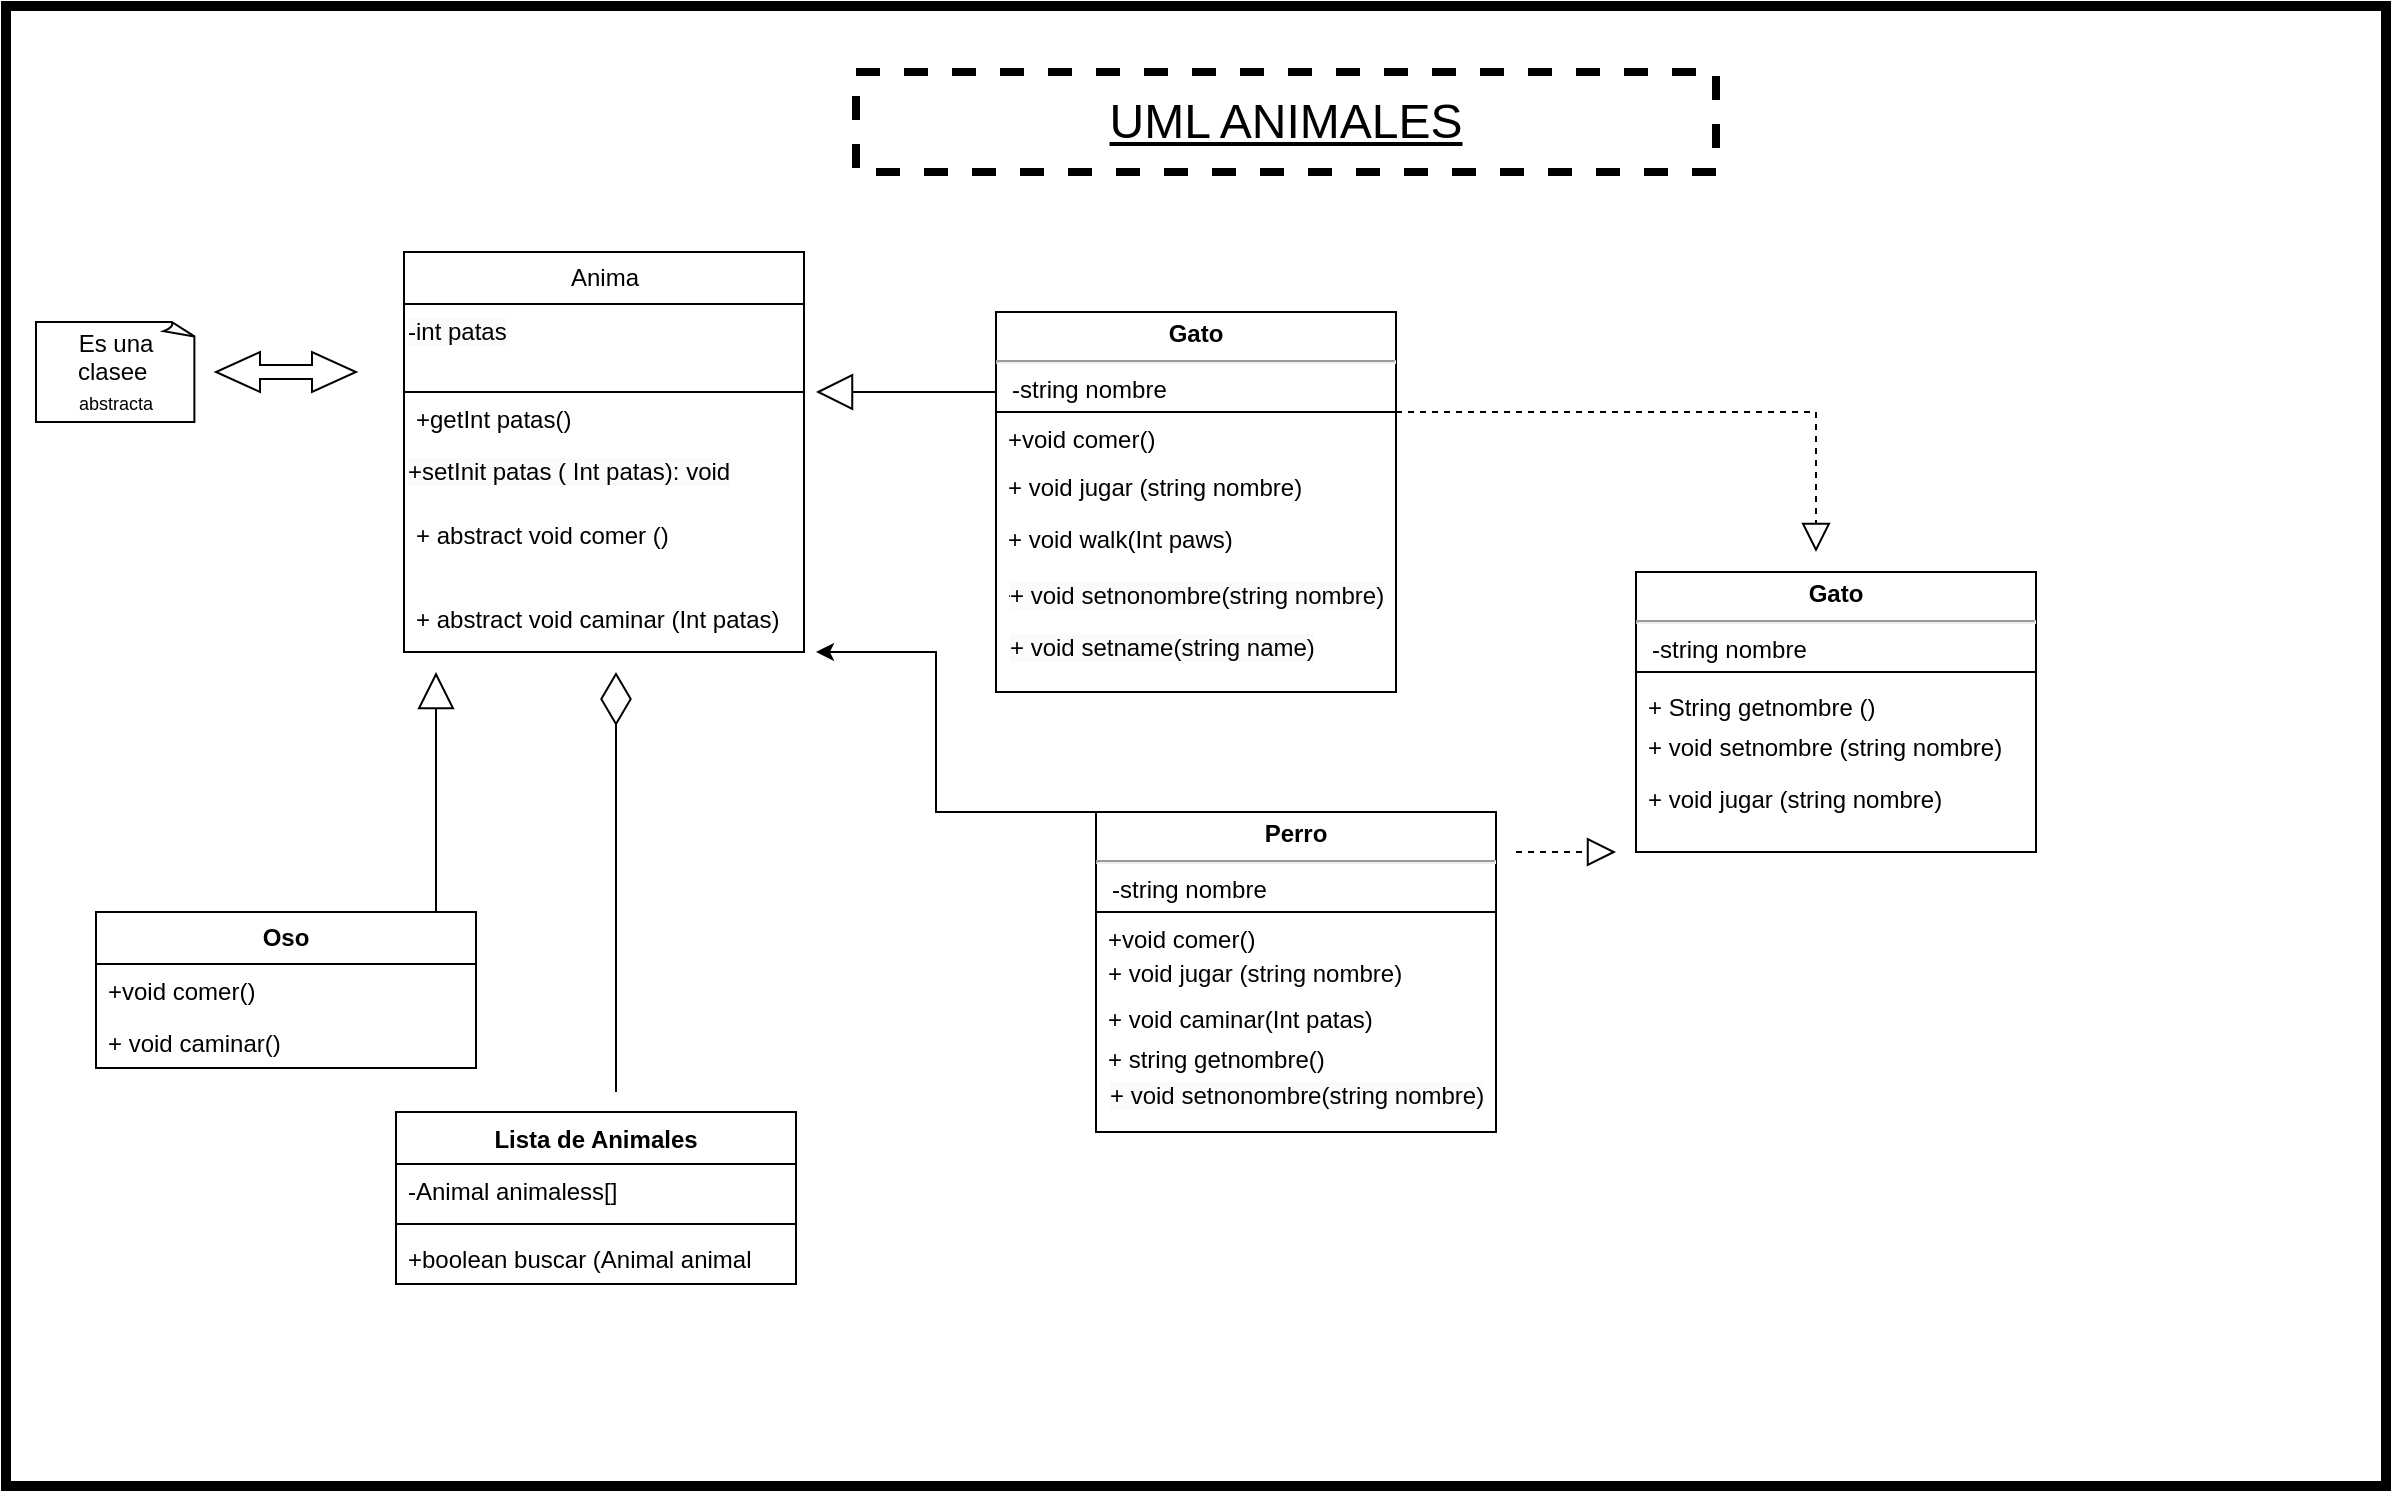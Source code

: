 <mxfile version="21.1.4" type="google">
  <diagram name="Página-1" id="Xd9yY2hYrN-TfIBn7hZ6">
    <mxGraphModel grid="1" page="1" gridSize="10" guides="1" tooltips="1" connect="1" arrows="1" fold="1" pageScale="1" pageWidth="1169" pageHeight="827" math="0" shadow="0">
      <root>
        <mxCell id="0" />
        <mxCell id="1" parent="0" />
        <mxCell id="dkPIhI43n5dkKWWPKZW5-111" value="" style="html=1;whiteSpace=wrap;strokeWidth=5;" vertex="1" parent="1">
          <mxGeometry x="15" y="77" width="1190" height="740" as="geometry" />
        </mxCell>
        <mxCell id="dkPIhI43n5dkKWWPKZW5-5" value="Anima" style="swimlane;fontStyle=0;childLayout=stackLayout;horizontal=1;startSize=26;fillColor=none;horizontalStack=0;resizeParent=1;resizeParentMax=0;resizeLast=0;collapsible=1;marginBottom=0;html=1;" vertex="1" parent="1">
          <mxGeometry x="214" y="200" width="200" height="200" as="geometry" />
        </mxCell>
        <mxCell id="dkPIhI43n5dkKWWPKZW5-20" value="&lt;span style=&quot;color: rgb(0, 0, 0); font-family: Helvetica; font-size: 12px; font-style: normal; font-variant-ligatures: normal; font-variant-caps: normal; font-weight: 400; letter-spacing: normal; orphans: 2; text-align: left; text-indent: 0px; text-transform: none; widows: 2; word-spacing: 0px; -webkit-text-stroke-width: 0px; background-color: rgb(251, 251, 251); text-decoration-thickness: initial; text-decoration-style: initial; text-decoration-color: initial; float: none; display: inline !important;&quot;&gt;-int patas&lt;/span&gt;" style="text;whiteSpace=wrap;html=1;" vertex="1" parent="dkPIhI43n5dkKWWPKZW5-5">
          <mxGeometry y="26" width="200" height="14" as="geometry" />
        </mxCell>
        <mxCell id="dkPIhI43n5dkKWWPKZW5-15" value="" style="shape=table;startSize=10;container=1;collapsible=1;childLayout=tableLayout;fixedRows=1;rowLines=0;fontStyle=0;align=center;resizeLast=1;strokeColor=none;fillColor=none;collapsible=0;" vertex="1" parent="dkPIhI43n5dkKWWPKZW5-5">
          <mxGeometry y="40" width="200" height="30" as="geometry" />
        </mxCell>
        <mxCell id="dkPIhI43n5dkKWWPKZW5-16" value="" style="shape=tableRow;horizontal=0;startSize=0;swimlaneHead=0;swimlaneBody=0;fillColor=none;collapsible=0;dropTarget=0;points=[[0,0.5],[1,0.5]];portConstraint=eastwest;top=0;left=0;right=0;bottom=1;" vertex="1" parent="dkPIhI43n5dkKWWPKZW5-15">
          <mxGeometry y="10" width="200" height="20" as="geometry" />
        </mxCell>
        <mxCell id="dkPIhI43n5dkKWWPKZW5-17" value="" style="shape=partialRectangle;connectable=0;fillColor=none;top=0;left=0;bottom=0;right=0;fontStyle=1;overflow=hidden;whiteSpace=wrap;html=1;" vertex="1" parent="dkPIhI43n5dkKWWPKZW5-16">
          <mxGeometry width="30" height="20" as="geometry">
            <mxRectangle width="30" height="20" as="alternateBounds" />
          </mxGeometry>
        </mxCell>
        <mxCell id="dkPIhI43n5dkKWWPKZW5-18" value="" style="shape=partialRectangle;connectable=0;fillColor=none;top=0;left=0;bottom=0;right=0;align=left;spacingLeft=6;fontStyle=5;overflow=hidden;whiteSpace=wrap;html=1;" vertex="1" parent="dkPIhI43n5dkKWWPKZW5-16">
          <mxGeometry x="30" width="170" height="20" as="geometry">
            <mxRectangle width="170" height="20" as="alternateBounds" />
          </mxGeometry>
        </mxCell>
        <mxCell id="dkPIhI43n5dkKWWPKZW5-7" value="+getInt patas()&lt;br&gt;" style="text;strokeColor=none;fillColor=none;align=left;verticalAlign=top;spacingLeft=4;spacingRight=4;overflow=hidden;rotatable=0;points=[[0,0.5],[1,0.5]];portConstraint=eastwest;whiteSpace=wrap;html=1;" vertex="1" parent="dkPIhI43n5dkKWWPKZW5-5">
          <mxGeometry y="70" width="200" height="26" as="geometry" />
        </mxCell>
        <mxCell id="dkPIhI43n5dkKWWPKZW5-14" value="&lt;span style=&quot;color: rgb(0, 0, 0); font-family: Helvetica; font-size: 12px; font-style: normal; font-variant-ligatures: normal; font-variant-caps: normal; font-weight: 400; letter-spacing: normal; orphans: 2; text-align: left; text-indent: 0px; text-transform: none; widows: 2; word-spacing: 0px; -webkit-text-stroke-width: 0px; background-color: rgb(251, 251, 251); text-decoration-thickness: initial; text-decoration-style: initial; text-decoration-color: initial; float: none; display: inline !important;&quot;&gt;+setInit patas ( Int patas): void&lt;/span&gt;" style="text;whiteSpace=wrap;html=1;" vertex="1" parent="dkPIhI43n5dkKWWPKZW5-5">
          <mxGeometry y="96" width="200" height="32" as="geometry" />
        </mxCell>
        <mxCell id="dkPIhI43n5dkKWWPKZW5-19" value="+ abstract void comer ()" style="text;strokeColor=none;fillColor=none;align=left;verticalAlign=top;spacingLeft=4;spacingRight=4;overflow=hidden;rotatable=0;points=[[0,0.5],[1,0.5]];portConstraint=eastwest;whiteSpace=wrap;html=1;" vertex="1" parent="dkPIhI43n5dkKWWPKZW5-5">
          <mxGeometry y="128" width="200" height="42" as="geometry" />
        </mxCell>
        <mxCell id="dkPIhI43n5dkKWWPKZW5-8" value="+ abstract void caminar (Int patas)" style="text;strokeColor=none;fillColor=none;align=left;verticalAlign=top;spacingLeft=4;spacingRight=4;overflow=hidden;rotatable=0;points=[[0,0.5],[1,0.5]];portConstraint=eastwest;whiteSpace=wrap;html=1;" vertex="1" parent="dkPIhI43n5dkKWWPKZW5-5">
          <mxGeometry y="170" width="200" height="30" as="geometry" />
        </mxCell>
        <mxCell id="dkPIhI43n5dkKWWPKZW5-26" value="Es una clasee&amp;nbsp;&lt;br style=&quot;border-color: var(--border-color); font-size: 9px;&quot;&gt;&lt;span style=&quot;font-size: 9px;&quot;&gt;abstracta&lt;/span&gt;" style="whiteSpace=wrap;html=1;shape=mxgraph.basic.document" vertex="1" parent="1">
          <mxGeometry x="30" y="235" width="80" height="50" as="geometry" />
        </mxCell>
        <mxCell id="dkPIhI43n5dkKWWPKZW5-27" value="" style="html=1;shadow=0;dashed=0;align=center;verticalAlign=middle;shape=mxgraph.arrows2.twoWayArrow;dy=0.65;dx=22;" vertex="1" parent="1">
          <mxGeometry x="120" y="250" width="70" height="20" as="geometry" />
        </mxCell>
        <mxCell id="dkPIhI43n5dkKWWPKZW5-33" value="Lista de Animales" style="swimlane;fontStyle=1;align=center;verticalAlign=top;childLayout=stackLayout;horizontal=1;startSize=26;horizontalStack=0;resizeParent=1;resizeParentMax=0;resizeLast=0;collapsible=1;marginBottom=0;whiteSpace=wrap;html=1;" vertex="1" parent="1">
          <mxGeometry x="210" y="630" width="200" height="86" as="geometry" />
        </mxCell>
        <mxCell id="dkPIhI43n5dkKWWPKZW5-34" value="-Animal animaless[]" style="text;strokeColor=none;fillColor=none;align=left;verticalAlign=top;spacingLeft=4;spacingRight=4;overflow=hidden;rotatable=0;points=[[0,0.5],[1,0.5]];portConstraint=eastwest;whiteSpace=wrap;html=1;" vertex="1" parent="dkPIhI43n5dkKWWPKZW5-33">
          <mxGeometry y="26" width="200" height="26" as="geometry" />
        </mxCell>
        <mxCell id="dkPIhI43n5dkKWWPKZW5-35" value="" style="line;strokeWidth=1;fillColor=none;align=left;verticalAlign=middle;spacingTop=-1;spacingLeft=3;spacingRight=3;rotatable=0;labelPosition=right;points=[];portConstraint=eastwest;strokeColor=inherit;" vertex="1" parent="dkPIhI43n5dkKWWPKZW5-33">
          <mxGeometry y="52" width="200" height="8" as="geometry" />
        </mxCell>
        <mxCell id="dkPIhI43n5dkKWWPKZW5-36" value="+boolean buscar (Animal animal&lt;br&gt;" style="text;strokeColor=none;fillColor=none;align=left;verticalAlign=top;spacingLeft=4;spacingRight=4;overflow=hidden;rotatable=0;points=[[0,0.5],[1,0.5]];portConstraint=eastwest;whiteSpace=wrap;html=1;" vertex="1" parent="dkPIhI43n5dkKWWPKZW5-33">
          <mxGeometry y="60" width="200" height="26" as="geometry" />
        </mxCell>
        <mxCell id="dkPIhI43n5dkKWWPKZW5-54" value="&lt;b&gt;Oso&lt;/b&gt;" style="swimlane;fontStyle=0;childLayout=stackLayout;horizontal=1;startSize=26;fillColor=none;horizontalStack=0;resizeParent=1;resizeParentMax=0;resizeLast=0;collapsible=1;marginBottom=0;whiteSpace=wrap;html=1;" vertex="1" parent="1">
          <mxGeometry x="60" y="530" width="190" height="78" as="geometry" />
        </mxCell>
        <mxCell id="dkPIhI43n5dkKWWPKZW5-56" value="+void comer()" style="text;strokeColor=none;fillColor=none;align=left;verticalAlign=top;spacingLeft=4;spacingRight=4;overflow=hidden;rotatable=0;points=[[0,0.5],[1,0.5]];portConstraint=eastwest;whiteSpace=wrap;html=1;" vertex="1" parent="dkPIhI43n5dkKWWPKZW5-54">
          <mxGeometry y="26" width="190" height="26" as="geometry" />
        </mxCell>
        <mxCell id="dkPIhI43n5dkKWWPKZW5-57" value="+ void caminar()" style="text;strokeColor=none;fillColor=none;align=left;verticalAlign=top;spacingLeft=4;spacingRight=4;overflow=hidden;rotatable=0;points=[[0,0.5],[1,0.5]];portConstraint=eastwest;whiteSpace=wrap;html=1;" vertex="1" parent="dkPIhI43n5dkKWWPKZW5-54">
          <mxGeometry y="52" width="190" height="26" as="geometry" />
        </mxCell>
        <mxCell id="dkPIhI43n5dkKWWPKZW5-64" value="" style="endArrow=block;endSize=16;endFill=0;html=1;rounded=0;" edge="1" parent="1">
          <mxGeometry width="160" relative="1" as="geometry">
            <mxPoint x="230" y="530" as="sourcePoint" />
            <mxPoint x="230" y="410" as="targetPoint" />
            <Array as="points">
              <mxPoint x="230" y="450" />
            </Array>
          </mxGeometry>
        </mxCell>
        <mxCell id="dkPIhI43n5dkKWWPKZW5-68" value="" style="endArrow=diamondThin;endFill=0;endSize=24;html=1;rounded=0;" edge="1" parent="1">
          <mxGeometry width="160" relative="1" as="geometry">
            <mxPoint x="320" y="620" as="sourcePoint" />
            <mxPoint x="320" y="410" as="targetPoint" />
          </mxGeometry>
        </mxCell>
        <mxCell id="dkPIhI43n5dkKWWPKZW5-80" value="" style="group" vertex="1" connectable="0" parent="1">
          <mxGeometry x="560" y="480" width="200" height="168" as="geometry" />
        </mxCell>
        <mxCell id="dkPIhI43n5dkKWWPKZW5-81" style="edgeStyle=orthogonalEdgeStyle;rounded=0;orthogonalLoop=1;jettySize=auto;html=1;exitX=0;exitY=0;exitDx=0;exitDy=0;" edge="1" parent="dkPIhI43n5dkKWWPKZW5-80" source="dkPIhI43n5dkKWWPKZW5-70">
          <mxGeometry relative="1" as="geometry">
            <mxPoint x="-140" y="-80" as="targetPoint" />
            <mxPoint x="-10" as="sourcePoint" />
            <Array as="points">
              <mxPoint x="-80" />
              <mxPoint x="-80" y="-80" />
            </Array>
          </mxGeometry>
        </mxCell>
        <mxCell id="dkPIhI43n5dkKWWPKZW5-70" value="&lt;p style=&quot;margin: 4px 0px 0px; text-align: center;&quot;&gt;&lt;b style=&quot;&quot;&gt;Perro&lt;/b&gt;&lt;/p&gt;&lt;hr&gt;&lt;p style=&quot;margin:0px;margin-left:8px;&quot;&gt;-string nombre&amp;nbsp;&lt;br&gt;&lt;br&gt;&lt;br&gt;&lt;/p&gt;" style="verticalAlign=top;align=left;overflow=fill;fontSize=12;fontFamily=Helvetica;html=1;whiteSpace=wrap;" vertex="1" parent="dkPIhI43n5dkKWWPKZW5-80">
          <mxGeometry width="200" height="160" as="geometry" />
        </mxCell>
        <mxCell id="dkPIhI43n5dkKWWPKZW5-71" value="+void comer()" style="text;strokeColor=none;fillColor=none;align=left;verticalAlign=top;spacingLeft=4;spacingRight=4;overflow=hidden;rotatable=0;points=[[0,0.5],[1,0.5]];portConstraint=eastwest;whiteSpace=wrap;html=1;" vertex="1" parent="dkPIhI43n5dkKWWPKZW5-80">
          <mxGeometry y="50" width="190" height="26" as="geometry" />
        </mxCell>
        <mxCell id="dkPIhI43n5dkKWWPKZW5-72" value="+ void jugar (string nombre)" style="text;strokeColor=none;fillColor=none;align=left;verticalAlign=top;spacingLeft=4;spacingRight=4;overflow=hidden;rotatable=0;points=[[0,0.5],[1,0.5]];portConstraint=eastwest;whiteSpace=wrap;html=1;" vertex="1" parent="dkPIhI43n5dkKWWPKZW5-80">
          <mxGeometry y="67" width="190" height="26" as="geometry" />
        </mxCell>
        <mxCell id="dkPIhI43n5dkKWWPKZW5-75" value="" style="shape=partialRectangle;whiteSpace=wrap;html=1;top=0;left=0;fillColor=none;" vertex="1" parent="dkPIhI43n5dkKWWPKZW5-80">
          <mxGeometry y="30" width="200" height="20" as="geometry" />
        </mxCell>
        <mxCell id="dkPIhI43n5dkKWWPKZW5-77" value="+ void caminar(Int patas)" style="text;strokeColor=none;fillColor=none;align=left;verticalAlign=top;spacingLeft=4;spacingRight=4;overflow=hidden;rotatable=0;points=[[0,0.5],[1,0.5]];portConstraint=eastwest;whiteSpace=wrap;html=1;" vertex="1" parent="dkPIhI43n5dkKWWPKZW5-80">
          <mxGeometry y="90" width="190" height="26" as="geometry" />
        </mxCell>
        <mxCell id="dkPIhI43n5dkKWWPKZW5-78" value="+ string getnombre()" style="text;strokeColor=none;fillColor=none;align=left;verticalAlign=top;spacingLeft=4;spacingRight=4;overflow=hidden;rotatable=0;points=[[0,0.5],[1,0.5]];portConstraint=eastwest;whiteSpace=wrap;html=1;" vertex="1" parent="dkPIhI43n5dkKWWPKZW5-80">
          <mxGeometry y="110" width="190" height="26" as="geometry" />
        </mxCell>
        <mxCell id="dkPIhI43n5dkKWWPKZW5-79" value="&lt;span style=&quot;color: rgb(0, 0, 0); font-family: Helvetica; font-size: 12px; font-style: normal; font-variant-ligatures: normal; font-variant-caps: normal; font-weight: 400; letter-spacing: normal; orphans: 2; text-align: left; text-indent: 0px; text-transform: none; widows: 2; word-spacing: 0px; -webkit-text-stroke-width: 0px; background-color: rgb(251, 251, 251); text-decoration-thickness: initial; text-decoration-style: initial; text-decoration-color: initial; float: none; display: inline !important;&quot;&gt;+ void setnonombre(string nombre)&lt;/span&gt;" style="text;whiteSpace=wrap;html=1;" vertex="1" parent="dkPIhI43n5dkKWWPKZW5-80">
          <mxGeometry x="5" y="128" width="195" height="40" as="geometry" />
        </mxCell>
        <mxCell id="dkPIhI43n5dkKWWPKZW5-92" value="" style="group" vertex="1" connectable="0" parent="1">
          <mxGeometry x="510" y="230" width="200" height="194" as="geometry" />
        </mxCell>
        <mxCell id="dkPIhI43n5dkKWWPKZW5-84" value="&lt;p style=&quot;margin: 4px 0px 0px; text-align: center;&quot;&gt;&lt;b&gt;Gato&lt;/b&gt;&lt;/p&gt;&lt;hr&gt;&lt;p style=&quot;margin:0px;margin-left:8px;&quot;&gt;-string nombre&amp;nbsp;&lt;br&gt;&lt;br&gt;&lt;br&gt;&lt;/p&gt;" style="verticalAlign=top;align=left;overflow=fill;fontSize=12;fontFamily=Helvetica;html=1;whiteSpace=wrap;container=0;" vertex="1" parent="dkPIhI43n5dkKWWPKZW5-92">
          <mxGeometry width="200" height="190" as="geometry" />
        </mxCell>
        <mxCell id="dkPIhI43n5dkKWWPKZW5-85" value="+void comer()" style="text;strokeColor=none;fillColor=none;align=left;verticalAlign=top;spacingLeft=4;spacingRight=4;overflow=hidden;rotatable=0;points=[[0,0.5],[1,0.5]];portConstraint=eastwest;whiteSpace=wrap;html=1;container=0;" vertex="1" parent="dkPIhI43n5dkKWWPKZW5-92">
          <mxGeometry y="50" width="190" height="26" as="geometry" />
        </mxCell>
        <mxCell id="dkPIhI43n5dkKWWPKZW5-86" value="+ void jugar (string nombre)" style="text;strokeColor=none;fillColor=none;align=left;verticalAlign=top;spacingLeft=4;spacingRight=4;overflow=hidden;rotatable=0;points=[[0,0.5],[1,0.5]];portConstraint=eastwest;whiteSpace=wrap;html=1;container=0;" vertex="1" parent="dkPIhI43n5dkKWWPKZW5-92">
          <mxGeometry y="74" width="190" height="26" as="geometry" />
        </mxCell>
        <mxCell id="dkPIhI43n5dkKWWPKZW5-87" value="" style="shape=partialRectangle;whiteSpace=wrap;html=1;top=0;left=0;fillColor=none;container=0;" vertex="1" parent="dkPIhI43n5dkKWWPKZW5-92">
          <mxGeometry y="30" width="200" height="20" as="geometry" />
        </mxCell>
        <mxCell id="dkPIhI43n5dkKWWPKZW5-88" value="+ void walk(Int paws)" style="text;strokeColor=none;fillColor=none;align=left;verticalAlign=top;spacingLeft=4;spacingRight=4;overflow=hidden;rotatable=0;points=[[0,0.5],[1,0.5]];portConstraint=eastwest;whiteSpace=wrap;html=1;container=0;" vertex="1" parent="dkPIhI43n5dkKWWPKZW5-92">
          <mxGeometry y="100" width="190" height="26" as="geometry" />
        </mxCell>
        <mxCell id="dkPIhI43n5dkKWWPKZW5-89" value="+ string getnombre()" style="text;strokeColor=none;fillColor=none;align=left;verticalAlign=top;spacingLeft=4;spacingRight=4;overflow=hidden;rotatable=0;points=[[0,0.5],[1,0.5]];portConstraint=eastwest;whiteSpace=wrap;html=1;container=0;" vertex="1" parent="dkPIhI43n5dkKWWPKZW5-92">
          <mxGeometry y="128" width="190" height="26" as="geometry" />
        </mxCell>
        <mxCell id="dkPIhI43n5dkKWWPKZW5-90" value="&lt;span style=&quot;color: rgb(0, 0, 0); font-family: Helvetica; font-size: 12px; font-style: normal; font-variant-ligatures: normal; font-variant-caps: normal; font-weight: 400; letter-spacing: normal; orphans: 2; text-align: left; text-indent: 0px; text-transform: none; widows: 2; word-spacing: 0px; -webkit-text-stroke-width: 0px; background-color: rgb(251, 251, 251); text-decoration-thickness: initial; text-decoration-style: initial; text-decoration-color: initial; float: none; display: inline !important;&quot;&gt;+ void setnonombre(string nombre)&lt;/span&gt;" style="text;whiteSpace=wrap;html=1;container=0;" vertex="1" parent="dkPIhI43n5dkKWWPKZW5-92">
          <mxGeometry x="5" y="128" width="195" height="40" as="geometry" />
        </mxCell>
        <mxCell id="dkPIhI43n5dkKWWPKZW5-91" value="&lt;span style=&quot;color: rgb(0, 0, 0); font-family: Helvetica; font-size: 12px; font-style: normal; font-variant-ligatures: normal; font-variant-caps: normal; font-weight: 400; letter-spacing: normal; orphans: 2; text-align: left; text-indent: 0px; text-transform: none; widows: 2; word-spacing: 0px; -webkit-text-stroke-width: 0px; background-color: rgb(251, 251, 251); text-decoration-thickness: initial; text-decoration-style: initial; text-decoration-color: initial; float: none; display: inline !important;&quot;&gt;+ void setname(string name)&lt;/span&gt;" style="text;whiteSpace=wrap;html=1;container=0;" vertex="1" parent="dkPIhI43n5dkKWWPKZW5-92">
          <mxGeometry x="5" y="154" width="195" height="40" as="geometry" />
        </mxCell>
        <mxCell id="dkPIhI43n5dkKWWPKZW5-93" value="" style="endArrow=block;endSize=16;endFill=0;html=1;rounded=0;" edge="1" parent="1">
          <mxGeometry width="160" relative="1" as="geometry">
            <mxPoint x="510" y="270" as="sourcePoint" />
            <mxPoint x="420" y="270" as="targetPoint" />
            <Array as="points">
              <mxPoint x="510" y="270" />
            </Array>
          </mxGeometry>
        </mxCell>
        <mxCell id="dkPIhI43n5dkKWWPKZW5-107" value="" style="endArrow=block;dashed=1;endFill=0;endSize=12;html=1;rounded=0;" edge="1" parent="1">
          <mxGeometry width="160" relative="1" as="geometry">
            <mxPoint x="770" y="500" as="sourcePoint" />
            <mxPoint x="820" y="500" as="targetPoint" />
          </mxGeometry>
        </mxCell>
        <mxCell id="dkPIhI43n5dkKWWPKZW5-95" value="&lt;p style=&quot;margin: 4px 0px 0px; text-align: center;&quot;&gt;&lt;b&gt;Gato&lt;/b&gt;&lt;/p&gt;&lt;hr&gt;&lt;p style=&quot;margin:0px;margin-left:8px;&quot;&gt;-string nombre&amp;nbsp;&lt;br&gt;&lt;br&gt;&lt;br&gt;&lt;/p&gt;" style="verticalAlign=top;align=left;overflow=fill;fontSize=12;fontFamily=Helvetica;html=1;whiteSpace=wrap;container=0;" vertex="1" parent="1">
          <mxGeometry x="830" y="360" width="200" height="140" as="geometry" />
        </mxCell>
        <mxCell id="dkPIhI43n5dkKWWPKZW5-97" value="+ void setnombre (string nombre)" style="text;strokeColor=none;fillColor=none;align=left;verticalAlign=top;spacingLeft=4;spacingRight=4;overflow=hidden;rotatable=0;points=[[0,0.5],[1,0.5]];portConstraint=eastwest;whiteSpace=wrap;html=1;container=0;" vertex="1" parent="1">
          <mxGeometry x="830" y="434" width="190" height="26" as="geometry" />
        </mxCell>
        <mxCell id="dkPIhI43n5dkKWWPKZW5-98" value="" style="shape=partialRectangle;whiteSpace=wrap;html=1;top=0;left=0;fillColor=none;container=0;" vertex="1" parent="1">
          <mxGeometry x="830" y="390" width="200" height="20" as="geometry" />
        </mxCell>
        <mxCell id="dkPIhI43n5dkKWWPKZW5-108" value="" style="endArrow=block;dashed=1;endFill=0;endSize=12;html=1;rounded=0;exitX=1;exitY=1;exitDx=0;exitDy=0;" edge="1" parent="1" source="dkPIhI43n5dkKWWPKZW5-87">
          <mxGeometry width="160" relative="1" as="geometry">
            <mxPoint x="730" y="280" as="sourcePoint" />
            <mxPoint x="920" y="350" as="targetPoint" />
            <Array as="points">
              <mxPoint x="800" y="280" />
              <mxPoint x="920" y="280" />
            </Array>
          </mxGeometry>
        </mxCell>
        <mxCell id="dkPIhI43n5dkKWWPKZW5-109" value="+ String getnombre ()" style="text;strokeColor=none;fillColor=none;align=left;verticalAlign=top;spacingLeft=4;spacingRight=4;overflow=hidden;rotatable=0;points=[[0,0.5],[1,0.5]];portConstraint=eastwest;whiteSpace=wrap;html=1;container=0;" vertex="1" parent="1">
          <mxGeometry x="830" y="414" width="190" height="26" as="geometry" />
        </mxCell>
        <mxCell id="dkPIhI43n5dkKWWPKZW5-110" value="+ void jugar (string nombre)" style="text;strokeColor=none;fillColor=none;align=left;verticalAlign=top;spacingLeft=4;spacingRight=4;overflow=hidden;rotatable=0;points=[[0,0.5],[1,0.5]];portConstraint=eastwest;whiteSpace=wrap;html=1;container=0;" vertex="1" parent="1">
          <mxGeometry x="830" y="460" width="190" height="26" as="geometry" />
        </mxCell>
        <mxCell id="dkPIhI43n5dkKWWPKZW5-113" value="&lt;font style=&quot;font-size: 24px;&quot;&gt;&lt;u&gt;UML ANIMALES&lt;/u&gt;&lt;/font&gt;" style="html=1;whiteSpace=wrap;dashed=1;strokeWidth=4;" vertex="1" parent="1">
          <mxGeometry x="440" y="110" width="430" height="50" as="geometry" />
        </mxCell>
      </root>
    </mxGraphModel>
  </diagram>
</mxfile>
